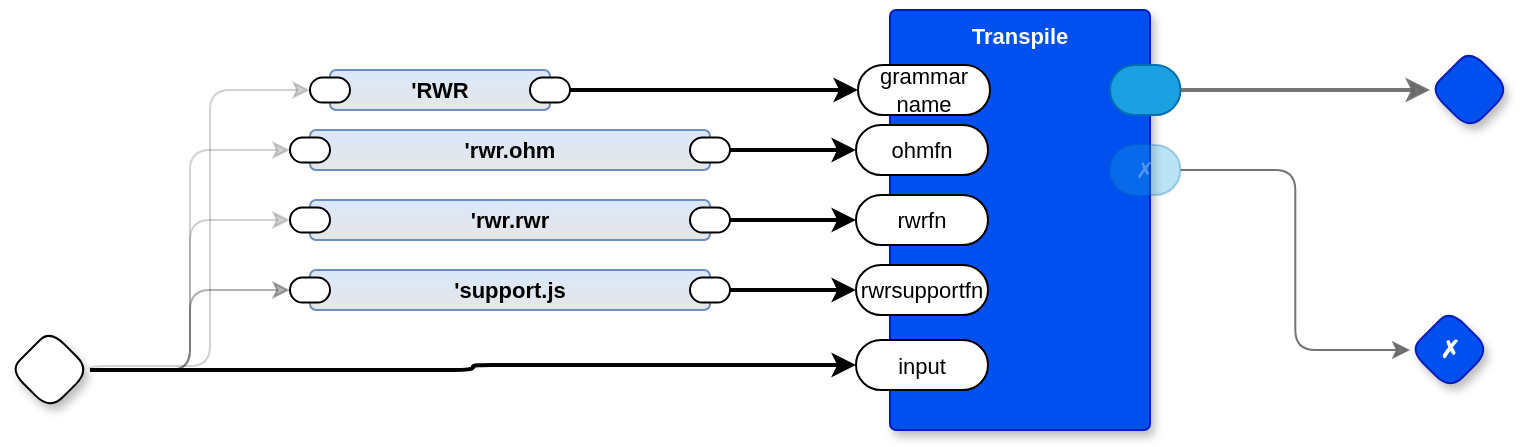 <mxfile version="24.2.5" type="device" pages="2">
  <diagram name="main" id="m0zTKrYATkNEm8Ja8VeW">
    <mxGraphModel dx="1100" dy="696" grid="1" gridSize="10" guides="1" tooltips="1" connect="1" arrows="1" fold="1" page="1" pageScale="1" pageWidth="850" pageHeight="1100" math="0" shadow="0">
      <root>
        <mxCell id="0" />
        <mxCell id="1" parent="0" />
        <mxCell id="YMpfpBisCcUX1l5yptlG-1" value="" style="edgeStyle=orthogonalEdgeStyle;shape=connector;rounded=1;jumpStyle=arc;orthogonalLoop=1;jettySize=auto;exitX=1;exitY=0.5;exitDx=0;exitDy=0;exitPerimeter=0;entryX=0;entryY=0.5;entryDx=0;entryDy=0;entryPerimeter=0;labelBackgroundColor=default;strokeColor=#666666;strokeWidth=1;fontFamily=Helvetica;fontSize=11;fontColor=default;endArrow=classic;fillColor=#f5f5f5;opacity=30;" edge="1" parent="1" source="YMpfpBisCcUX1l5yptlG-6" target="YMpfpBisCcUX1l5yptlG-32">
          <mxGeometry relative="1" as="geometry">
            <mxPoint x="183.25" y="80" as="targetPoint" />
          </mxGeometry>
        </mxCell>
        <mxCell id="YMpfpBisCcUX1l5yptlG-2" value="" style="edgeStyle=orthogonalEdgeStyle;shape=connector;rounded=1;jumpStyle=none;orthogonalLoop=1;jettySize=auto;exitX=1;exitY=0.5;exitDx=0;exitDy=0;exitPerimeter=0;entryX=0;entryY=0.5;entryDx=0;entryDy=0;entryPerimeter=0;labelBackgroundColor=default;strokeColor=#666666;strokeWidth=1;fontFamily=Helvetica;fontSize=11;fontColor=default;endArrow=classic;fillColor=#f5f5f5;opacity=30;" edge="1" parent="1" source="YMpfpBisCcUX1l5yptlG-6" target="YMpfpBisCcUX1l5yptlG-28">
          <mxGeometry relative="1" as="geometry">
            <mxPoint x="183.25" y="-10" as="targetPoint" />
          </mxGeometry>
        </mxCell>
        <mxCell id="YMpfpBisCcUX1l5yptlG-3" value="" style="edgeStyle=orthogonalEdgeStyle;shape=connector;rounded=1;jumpStyle=none;orthogonalLoop=1;jettySize=auto;exitX=1;exitY=0.5;exitDx=0;exitDy=0;exitPerimeter=0;entryX=0;entryY=0.5;entryDx=0;entryDy=0;entryPerimeter=0;labelBackgroundColor=default;strokeColor=#666666;strokeWidth=1;fontFamily=Helvetica;fontSize=11;fontColor=default;endArrow=classic;fillColor=#f5f5f5;opacity=30;" edge="1" parent="1" source="YMpfpBisCcUX1l5yptlG-6" target="YMpfpBisCcUX1l5yptlG-21">
          <mxGeometry relative="1" as="geometry">
            <mxPoint x="183.25" y="-120" as="targetPoint" />
            <Array as="points">
              <mxPoint x="160" y="218" />
              <mxPoint x="160" y="80" />
            </Array>
          </mxGeometry>
        </mxCell>
        <mxCell id="YMpfpBisCcUX1l5yptlG-4" value="" style="edgeStyle=orthogonalEdgeStyle;rounded=1;orthogonalLoop=1;jettySize=auto;exitX=1;exitY=0.5;exitDx=0;exitDy=0;exitPerimeter=0;entryX=0;entryY=0.5;entryDx=0;entryDy=0;entryPerimeter=0;opacity=30;" edge="1" parent="1" source="YMpfpBisCcUX1l5yptlG-6" target="YMpfpBisCcUX1l5yptlG-24">
          <mxGeometry relative="1" as="geometry">
            <mxPoint x="183.25" y="170" as="targetPoint" />
          </mxGeometry>
        </mxCell>
        <mxCell id="YMpfpBisCcUX1l5yptlG-5" value="" style="edgeStyle=orthogonalEdgeStyle;rounded=1;orthogonalLoop=1;jettySize=auto;exitX=1;exitY=0.5;exitDx=0;exitDy=0;exitPerimeter=0;curved=0;strokeWidth=2;" edge="1" parent="1" source="YMpfpBisCcUX1l5yptlG-6" target="YMpfpBisCcUX1l5yptlG-12">
          <mxGeometry relative="1" as="geometry" />
        </mxCell>
        <mxCell id="YMpfpBisCcUX1l5yptlG-6" value="" style="rhombus;whiteSpace=wrap;rounded=1;fontStyle=1;glass=0;sketch=0;fontSize=12;points=[[0,0.5,0,0,0],[0.5,0,0,0,0],[0.5,1,0,0,0],[1,0.5,0,0,0]];shadow=1;fontFamily=Helvetica;fontColor=default;" vertex="1" parent="1">
          <mxGeometry x="60" y="200" width="40" height="40" as="geometry" />
        </mxCell>
        <mxCell id="YMpfpBisCcUX1l5yptlG-7" value="" style="rhombus;whiteSpace=wrap;rounded=1;fillColor=#0050ef;fontColor=#ffffff;strokeColor=#001DBC;fontStyle=1;glass=0;sketch=0;fontSize=12;points=[[0,0.5,0,0,0],[0.5,0,0,0,0],[0.5,1,0,0,0],[1,0.5,0,0,0]];shadow=1;fontFamily=Helvetica;" vertex="1" parent="1">
          <mxGeometry x="770" y="60" width="40" height="40" as="geometry" />
        </mxCell>
        <mxCell id="YMpfpBisCcUX1l5yptlG-8" value="Transpile" style="rounded=1;whiteSpace=wrap;sketch=0;container=1;recursiveResize=0;verticalAlign=top;arcSize=6;fontStyle=1;autosize=0;points=[];absoluteArcSize=1;shadow=1;strokeColor=#001DBC;fillColor=#0050ef;fontColor=#ffffff;fontFamily=Helvetica;fontSize=11;" vertex="1" parent="1">
          <mxGeometry x="500" y="40" width="130" height="210" as="geometry">
            <mxRectangle x="-98" y="-1230" width="99" height="26" as="alternateBounds" />
          </mxGeometry>
        </mxCell>
        <mxCell id="YMpfpBisCcUX1l5yptlG-9" value="ohmfn" style="rounded=1;whiteSpace=wrap;sketch=0;points=[[0,0.5,0,0,0],[1,0.5,0,0,0]];arcSize=50;fontFamily=Helvetica;fontSize=11;fontColor=default;fontStyle=0" vertex="1" parent="YMpfpBisCcUX1l5yptlG-8">
          <mxGeometry x="-17" y="57.5" width="66" height="25" as="geometry" />
        </mxCell>
        <mxCell id="YMpfpBisCcUX1l5yptlG-10" value="" style="rounded=1;whiteSpace=wrap;sketch=0;points=[[0,0.5,0,0,0],[1,0.5,0,0,0]];fillColor=#1ba1e2;fontColor=#ffffff;strokeColor=#006EAF;arcSize=50;fontFamily=Helvetica;fontSize=11;" vertex="1" parent="YMpfpBisCcUX1l5yptlG-8">
          <mxGeometry x="110" y="27.5" width="35.25" height="25" as="geometry" />
        </mxCell>
        <mxCell id="YMpfpBisCcUX1l5yptlG-11" value="rwrfn" style="rounded=1;whiteSpace=wrap;sketch=0;points=[[0,0.5,0,0,0],[1,0.5,0,0,0]];arcSize=50;fontFamily=Helvetica;fontSize=11;fontColor=default;" vertex="1" parent="YMpfpBisCcUX1l5yptlG-8">
          <mxGeometry x="-17" y="92.5" width="66" height="25" as="geometry" />
        </mxCell>
        <mxCell id="YMpfpBisCcUX1l5yptlG-12" value="input" style="rounded=1;whiteSpace=wrap;sketch=0;points=[[0,0.5,0,0,0],[1,0.5,0,0,0]];arcSize=50;fontFamily=Helvetica;fontSize=11;fontColor=default;" vertex="1" parent="YMpfpBisCcUX1l5yptlG-8">
          <mxGeometry x="-17" y="165" width="66" height="25" as="geometry" />
        </mxCell>
        <mxCell id="YMpfpBisCcUX1l5yptlG-13" value="grammar name" style="rounded=1;whiteSpace=wrap;sketch=0;points=[[0,0.5,0,0,0],[1,0.5,0,0,0]];arcSize=50;fontFamily=Helvetica;fontSize=11;fontColor=default;" vertex="1" parent="YMpfpBisCcUX1l5yptlG-8">
          <mxGeometry x="-16" y="27.5" width="66" height="25" as="geometry" />
        </mxCell>
        <mxCell id="YMpfpBisCcUX1l5yptlG-14" value="rwrsupportfn" style="rounded=1;whiteSpace=wrap;sketch=0;points=[[0,0.5,0,0,0],[1,0.5,0,0,0]];arcSize=50;fontFamily=Helvetica;fontSize=11;fontColor=default;" vertex="1" parent="YMpfpBisCcUX1l5yptlG-8">
          <mxGeometry x="-17" y="127.5" width="66" height="25" as="geometry" />
        </mxCell>
        <mxCell id="YMpfpBisCcUX1l5yptlG-15" value="✗" style="rounded=1;whiteSpace=wrap;sketch=0;points=[[0,0.5,0,0,0],[1,0.5,0,0,0]];fillColor=#1ba1e2;fontColor=#ffffff;strokeColor=#006EAF;arcSize=50;fontFamily=Helvetica;fontSize=11;opacity=30;textOpacity=30;" vertex="1" parent="YMpfpBisCcUX1l5yptlG-8">
          <mxGeometry x="110" y="67.5" width="35.25" height="25" as="geometry" />
        </mxCell>
        <mxCell id="YMpfpBisCcUX1l5yptlG-16" value="" style="edgeStyle=orthogonalEdgeStyle;shape=connector;rounded=1;jumpStyle=arc;orthogonalLoop=1;jettySize=auto;exitX=1;exitY=0.5;exitDx=0;exitDy=0;exitPerimeter=0;entryX=0;entryY=0.5;entryDx=0;entryDy=0;entryPerimeter=0;labelBackgroundColor=default;strokeColor=#666666;strokeWidth=2;fontFamily=Helvetica;fontSize=11;fontColor=default;endArrow=classic;fillColor=#f5f5f5;opacity=90;" edge="1" parent="1" source="YMpfpBisCcUX1l5yptlG-10" target="YMpfpBisCcUX1l5yptlG-7">
          <mxGeometry relative="1" as="geometry" />
        </mxCell>
        <mxCell id="YMpfpBisCcUX1l5yptlG-17" value="✗" style="rhombus;whiteSpace=wrap;rounded=1;fillColor=#0050ef;fontColor=#ffffff;strokeColor=#001DBC;fontStyle=1;glass=0;sketch=0;fontSize=12;points=[[0,0.5,0,0,0],[0.5,0,0,0,0],[0.5,1,0,0,0],[1,0.5,0,0,0]];shadow=1;fontFamily=Helvetica;" vertex="1" parent="1">
          <mxGeometry x="760" y="190" width="40" height="40" as="geometry" />
        </mxCell>
        <mxCell id="YMpfpBisCcUX1l5yptlG-18" value="" style="edgeStyle=orthogonalEdgeStyle;shape=connector;rounded=1;jumpStyle=arc;orthogonalLoop=1;jettySize=auto;exitX=1;exitY=0.5;exitDx=0;exitDy=0;exitPerimeter=0;entryX=0;entryY=0.5;entryDx=0;entryDy=0;entryPerimeter=0;labelBackgroundColor=default;strokeColor=#666666;strokeWidth=1;fontFamily=Helvetica;fontSize=11;fontColor=default;endArrow=classic;fillColor=#f5f5f5;opacity=90;" edge="1" parent="1" source="YMpfpBisCcUX1l5yptlG-15" target="YMpfpBisCcUX1l5yptlG-17">
          <mxGeometry relative="1" as="geometry" />
        </mxCell>
        <mxCell id="YMpfpBisCcUX1l5yptlG-19" value="&#39;RWR" style="rounded=1;whiteSpace=wrap;sketch=0;container=1;recursiveResize=0;verticalAlign=middle;arcSize=6;fontStyle=1;autosize=0;points=[];absoluteArcSize=1;shadow=0;strokeColor=#6c8ebf;fillColor=#dae8fc;fontFamily=Helvetica;fontSize=11;gradientColor=#E6E6E6;" vertex="1" parent="1">
          <mxGeometry x="220" y="70" width="110" height="20" as="geometry">
            <mxRectangle x="-98" y="-1230" width="99" height="26" as="alternateBounds" />
          </mxGeometry>
        </mxCell>
        <mxCell id="YMpfpBisCcUX1l5yptlG-20" value="" style="rounded=1;whiteSpace=wrap;sketch=0;points=[[0,0.5,0,0,0],[1,0.5,0,0,0]];arcSize=50;fontFamily=Helvetica;fontSize=11;fontColor=default;" vertex="1" parent="YMpfpBisCcUX1l5yptlG-19">
          <mxGeometry x="100" y="3.75" width="20" height="12.5" as="geometry" />
        </mxCell>
        <mxCell id="YMpfpBisCcUX1l5yptlG-21" value="" style="rounded=1;whiteSpace=wrap;sketch=0;points=[[0,0.5,0,0,0],[1,0.5,0,0,0]];arcSize=50;fontFamily=Helvetica;fontSize=11;fontColor=default;" vertex="1" parent="YMpfpBisCcUX1l5yptlG-19">
          <mxGeometry x="-10" y="3.75" width="20" height="12.5" as="geometry" />
        </mxCell>
        <mxCell id="YMpfpBisCcUX1l5yptlG-22" value="&#39;support.js" style="rounded=1;whiteSpace=wrap;sketch=0;container=1;recursiveResize=0;verticalAlign=middle;arcSize=6;fontStyle=1;autosize=0;points=[];absoluteArcSize=1;shadow=0;strokeColor=#6c8ebf;fillColor=#dae8fc;fontFamily=Helvetica;fontSize=11;gradientColor=#E6E6E6;" vertex="1" parent="1">
          <mxGeometry x="210" y="170" width="200" height="20" as="geometry">
            <mxRectangle x="-98" y="-1230" width="99" height="26" as="alternateBounds" />
          </mxGeometry>
        </mxCell>
        <mxCell id="YMpfpBisCcUX1l5yptlG-23" value="" style="rounded=1;whiteSpace=wrap;sketch=0;points=[[0,0.5,0,0,0],[1,0.5,0,0,0]];arcSize=50;fontFamily=Helvetica;fontSize=11;fontColor=default;" vertex="1" parent="YMpfpBisCcUX1l5yptlG-22">
          <mxGeometry x="190" y="3.75" width="20" height="12.5" as="geometry" />
        </mxCell>
        <mxCell id="YMpfpBisCcUX1l5yptlG-24" value="" style="rounded=1;whiteSpace=wrap;sketch=0;points=[[0,0.5,0,0,0],[1,0.5,0,0,0]];arcSize=50;fontFamily=Helvetica;fontSize=11;fontColor=default;" vertex="1" parent="YMpfpBisCcUX1l5yptlG-22">
          <mxGeometry x="-10" y="3.75" width="20" height="12.5" as="geometry" />
        </mxCell>
        <mxCell id="YMpfpBisCcUX1l5yptlG-25" value="" style="edgeStyle=orthogonalEdgeStyle;shape=connector;rounded=1;orthogonalLoop=1;jettySize=auto;entryX=0;entryY=0.5;entryDx=0;entryDy=0;entryPerimeter=0;labelBackgroundColor=default;strokeColor=default;strokeWidth=2;align=center;verticalAlign=middle;fontFamily=Helvetica;fontSize=11;fontColor=default;endArrow=classic;" edge="1" parent="1" source="YMpfpBisCcUX1l5yptlG-23" target="YMpfpBisCcUX1l5yptlG-14">
          <mxGeometry relative="1" as="geometry" />
        </mxCell>
        <mxCell id="YMpfpBisCcUX1l5yptlG-26" value="&#39;rwr.ohm" style="rounded=1;whiteSpace=wrap;sketch=0;container=1;recursiveResize=0;verticalAlign=middle;arcSize=6;fontStyle=1;autosize=0;points=[];absoluteArcSize=1;shadow=0;strokeColor=#6c8ebf;fillColor=#dae8fc;fontFamily=Helvetica;fontSize=11;gradientColor=#E6E6E6;" vertex="1" parent="1">
          <mxGeometry x="210" y="100" width="200" height="20" as="geometry">
            <mxRectangle x="-98" y="-1230" width="99" height="26" as="alternateBounds" />
          </mxGeometry>
        </mxCell>
        <mxCell id="YMpfpBisCcUX1l5yptlG-27" value="" style="rounded=1;whiteSpace=wrap;sketch=0;points=[[0,0.5,0,0,0],[1,0.5,0,0,0]];arcSize=50;fontFamily=Helvetica;fontSize=11;fontColor=default;" vertex="1" parent="YMpfpBisCcUX1l5yptlG-26">
          <mxGeometry x="190" y="3.75" width="20" height="12.5" as="geometry" />
        </mxCell>
        <mxCell id="YMpfpBisCcUX1l5yptlG-28" value="" style="rounded=1;whiteSpace=wrap;sketch=0;points=[[0,0.5,0,0,0],[1,0.5,0,0,0]];arcSize=50;fontFamily=Helvetica;fontSize=11;fontColor=default;" vertex="1" parent="YMpfpBisCcUX1l5yptlG-26">
          <mxGeometry x="-10" y="3.75" width="20" height="12.5" as="geometry" />
        </mxCell>
        <mxCell id="YMpfpBisCcUX1l5yptlG-29" value="" style="edgeStyle=orthogonalEdgeStyle;shape=connector;rounded=1;orthogonalLoop=1;jettySize=auto;exitX=1;exitY=0.5;exitDx=0;exitDy=0;exitPerimeter=0;entryX=0;entryY=0.5;entryDx=0;entryDy=0;entryPerimeter=0;labelBackgroundColor=default;strokeColor=default;strokeWidth=2;align=center;verticalAlign=middle;fontFamily=Helvetica;fontSize=11;fontColor=default;endArrow=classic;" edge="1" parent="1" source="YMpfpBisCcUX1l5yptlG-27" target="YMpfpBisCcUX1l5yptlG-9">
          <mxGeometry relative="1" as="geometry">
            <Array as="points">
              <mxPoint x="450" y="110" />
              <mxPoint x="450" y="110" />
            </Array>
          </mxGeometry>
        </mxCell>
        <mxCell id="YMpfpBisCcUX1l5yptlG-30" value="&#39;rwr.rwr" style="rounded=1;whiteSpace=wrap;sketch=0;container=1;recursiveResize=0;verticalAlign=middle;arcSize=6;fontStyle=1;autosize=0;points=[];absoluteArcSize=1;shadow=0;strokeColor=#6c8ebf;fillColor=#dae8fc;fontFamily=Helvetica;fontSize=11;gradientColor=#E6E6E6;" vertex="1" parent="1">
          <mxGeometry x="210" y="135" width="200" height="20" as="geometry">
            <mxRectangle x="-98" y="-1230" width="99" height="26" as="alternateBounds" />
          </mxGeometry>
        </mxCell>
        <mxCell id="YMpfpBisCcUX1l5yptlG-31" value="" style="rounded=1;whiteSpace=wrap;sketch=0;points=[[0,0.5,0,0,0],[1,0.5,0,0,0]];arcSize=50;fontFamily=Helvetica;fontSize=11;fontColor=default;" vertex="1" parent="YMpfpBisCcUX1l5yptlG-30">
          <mxGeometry x="190" y="3.75" width="20" height="12.5" as="geometry" />
        </mxCell>
        <mxCell id="YMpfpBisCcUX1l5yptlG-32" value="" style="rounded=1;whiteSpace=wrap;sketch=0;points=[[0,0.5,0,0,0],[1,0.5,0,0,0]];arcSize=50;fontFamily=Helvetica;fontSize=11;fontColor=default;" vertex="1" parent="YMpfpBisCcUX1l5yptlG-30">
          <mxGeometry x="-10" y="3.75" width="20" height="12.5" as="geometry" />
        </mxCell>
        <mxCell id="YMpfpBisCcUX1l5yptlG-33" value="" style="edgeStyle=orthogonalEdgeStyle;shape=connector;rounded=1;orthogonalLoop=1;jettySize=auto;labelBackgroundColor=default;strokeColor=default;strokeWidth=2;align=center;verticalAlign=middle;fontFamily=Helvetica;fontSize=11;fontColor=default;endArrow=classic;" edge="1" parent="1" source="YMpfpBisCcUX1l5yptlG-31" target="YMpfpBisCcUX1l5yptlG-11">
          <mxGeometry relative="1" as="geometry" />
        </mxCell>
        <mxCell id="YMpfpBisCcUX1l5yptlG-34" value="" style="edgeStyle=orthogonalEdgeStyle;shape=connector;rounded=1;orthogonalLoop=1;jettySize=auto;exitX=1;exitY=0.5;exitDx=0;exitDy=0;exitPerimeter=0;entryX=0;entryY=0.5;entryDx=0;entryDy=0;entryPerimeter=0;labelBackgroundColor=default;strokeColor=default;strokeWidth=2;align=center;verticalAlign=middle;fontFamily=Helvetica;fontSize=11;fontColor=default;endArrow=classic;" edge="1" parent="1" source="YMpfpBisCcUX1l5yptlG-20" target="YMpfpBisCcUX1l5yptlG-13">
          <mxGeometry relative="1" as="geometry" />
        </mxCell>
      </root>
    </mxGraphModel>
  </diagram>
  <diagram id="tdX2_95LEIDNDVLNdQ2E" name="...">
    <mxGraphModel dx="1114" dy="693" grid="1" gridSize="10" guides="1" tooltips="1" connect="1" arrows="1" fold="1" page="1" pageScale="1" pageWidth="850" pageHeight="1100" math="0" shadow="0">
      <root>
        <mxCell id="0" />
        <mxCell id="1" parent="0" />
      </root>
    </mxGraphModel>
  </diagram>
</mxfile>
